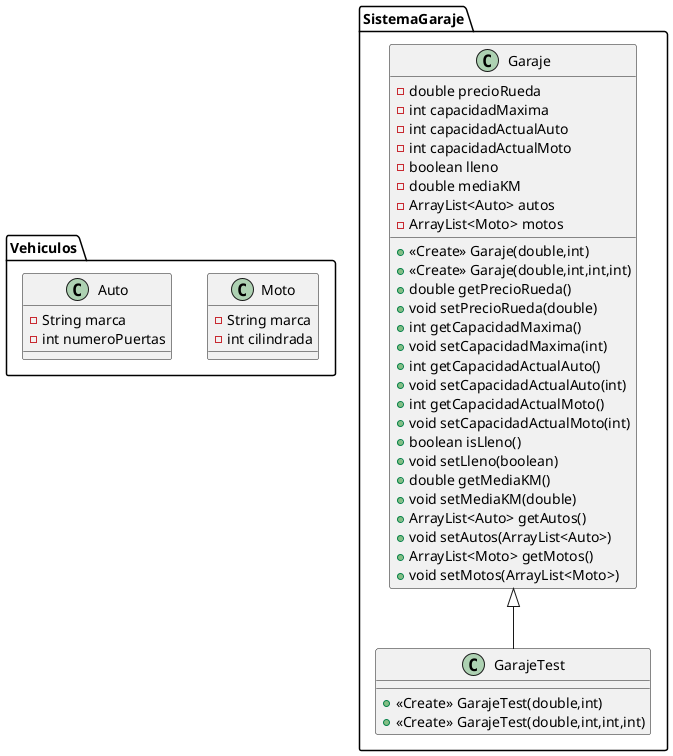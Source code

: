 @startuml
class Vehiculos.Moto {
- String marca
- int cilindrada
}
class SistemaGaraje.Garaje {
- double precioRueda
- int capacidadMaxima
- int capacidadActualAuto
- int capacidadActualMoto
- boolean lleno
- double mediaKM
- ArrayList<Auto> autos
- ArrayList<Moto> motos
+ <<Create>> Garaje(double,int)
+ <<Create>> Garaje(double,int,int,int)
+ double getPrecioRueda()
+ void setPrecioRueda(double)
+ int getCapacidadMaxima()
+ void setCapacidadMaxima(int)
+ int getCapacidadActualAuto()
+ void setCapacidadActualAuto(int)
+ int getCapacidadActualMoto()
+ void setCapacidadActualMoto(int)
+ boolean isLleno()
+ void setLleno(boolean)
+ double getMediaKM()
+ void setMediaKM(double)
+ ArrayList<Auto> getAutos()
+ void setAutos(ArrayList<Auto>)
+ ArrayList<Moto> getMotos()
+ void setMotos(ArrayList<Moto>)
}
class Vehiculos.Auto {
- String marca
- int numeroPuertas
}
class SistemaGaraje.GarajeTest {
+ <<Create>> GarajeTest(double,int)
+ <<Create>> GarajeTest(double,int,int,int)
}


SistemaGaraje.Garaje <|-- SistemaGaraje.GarajeTest
@enduml